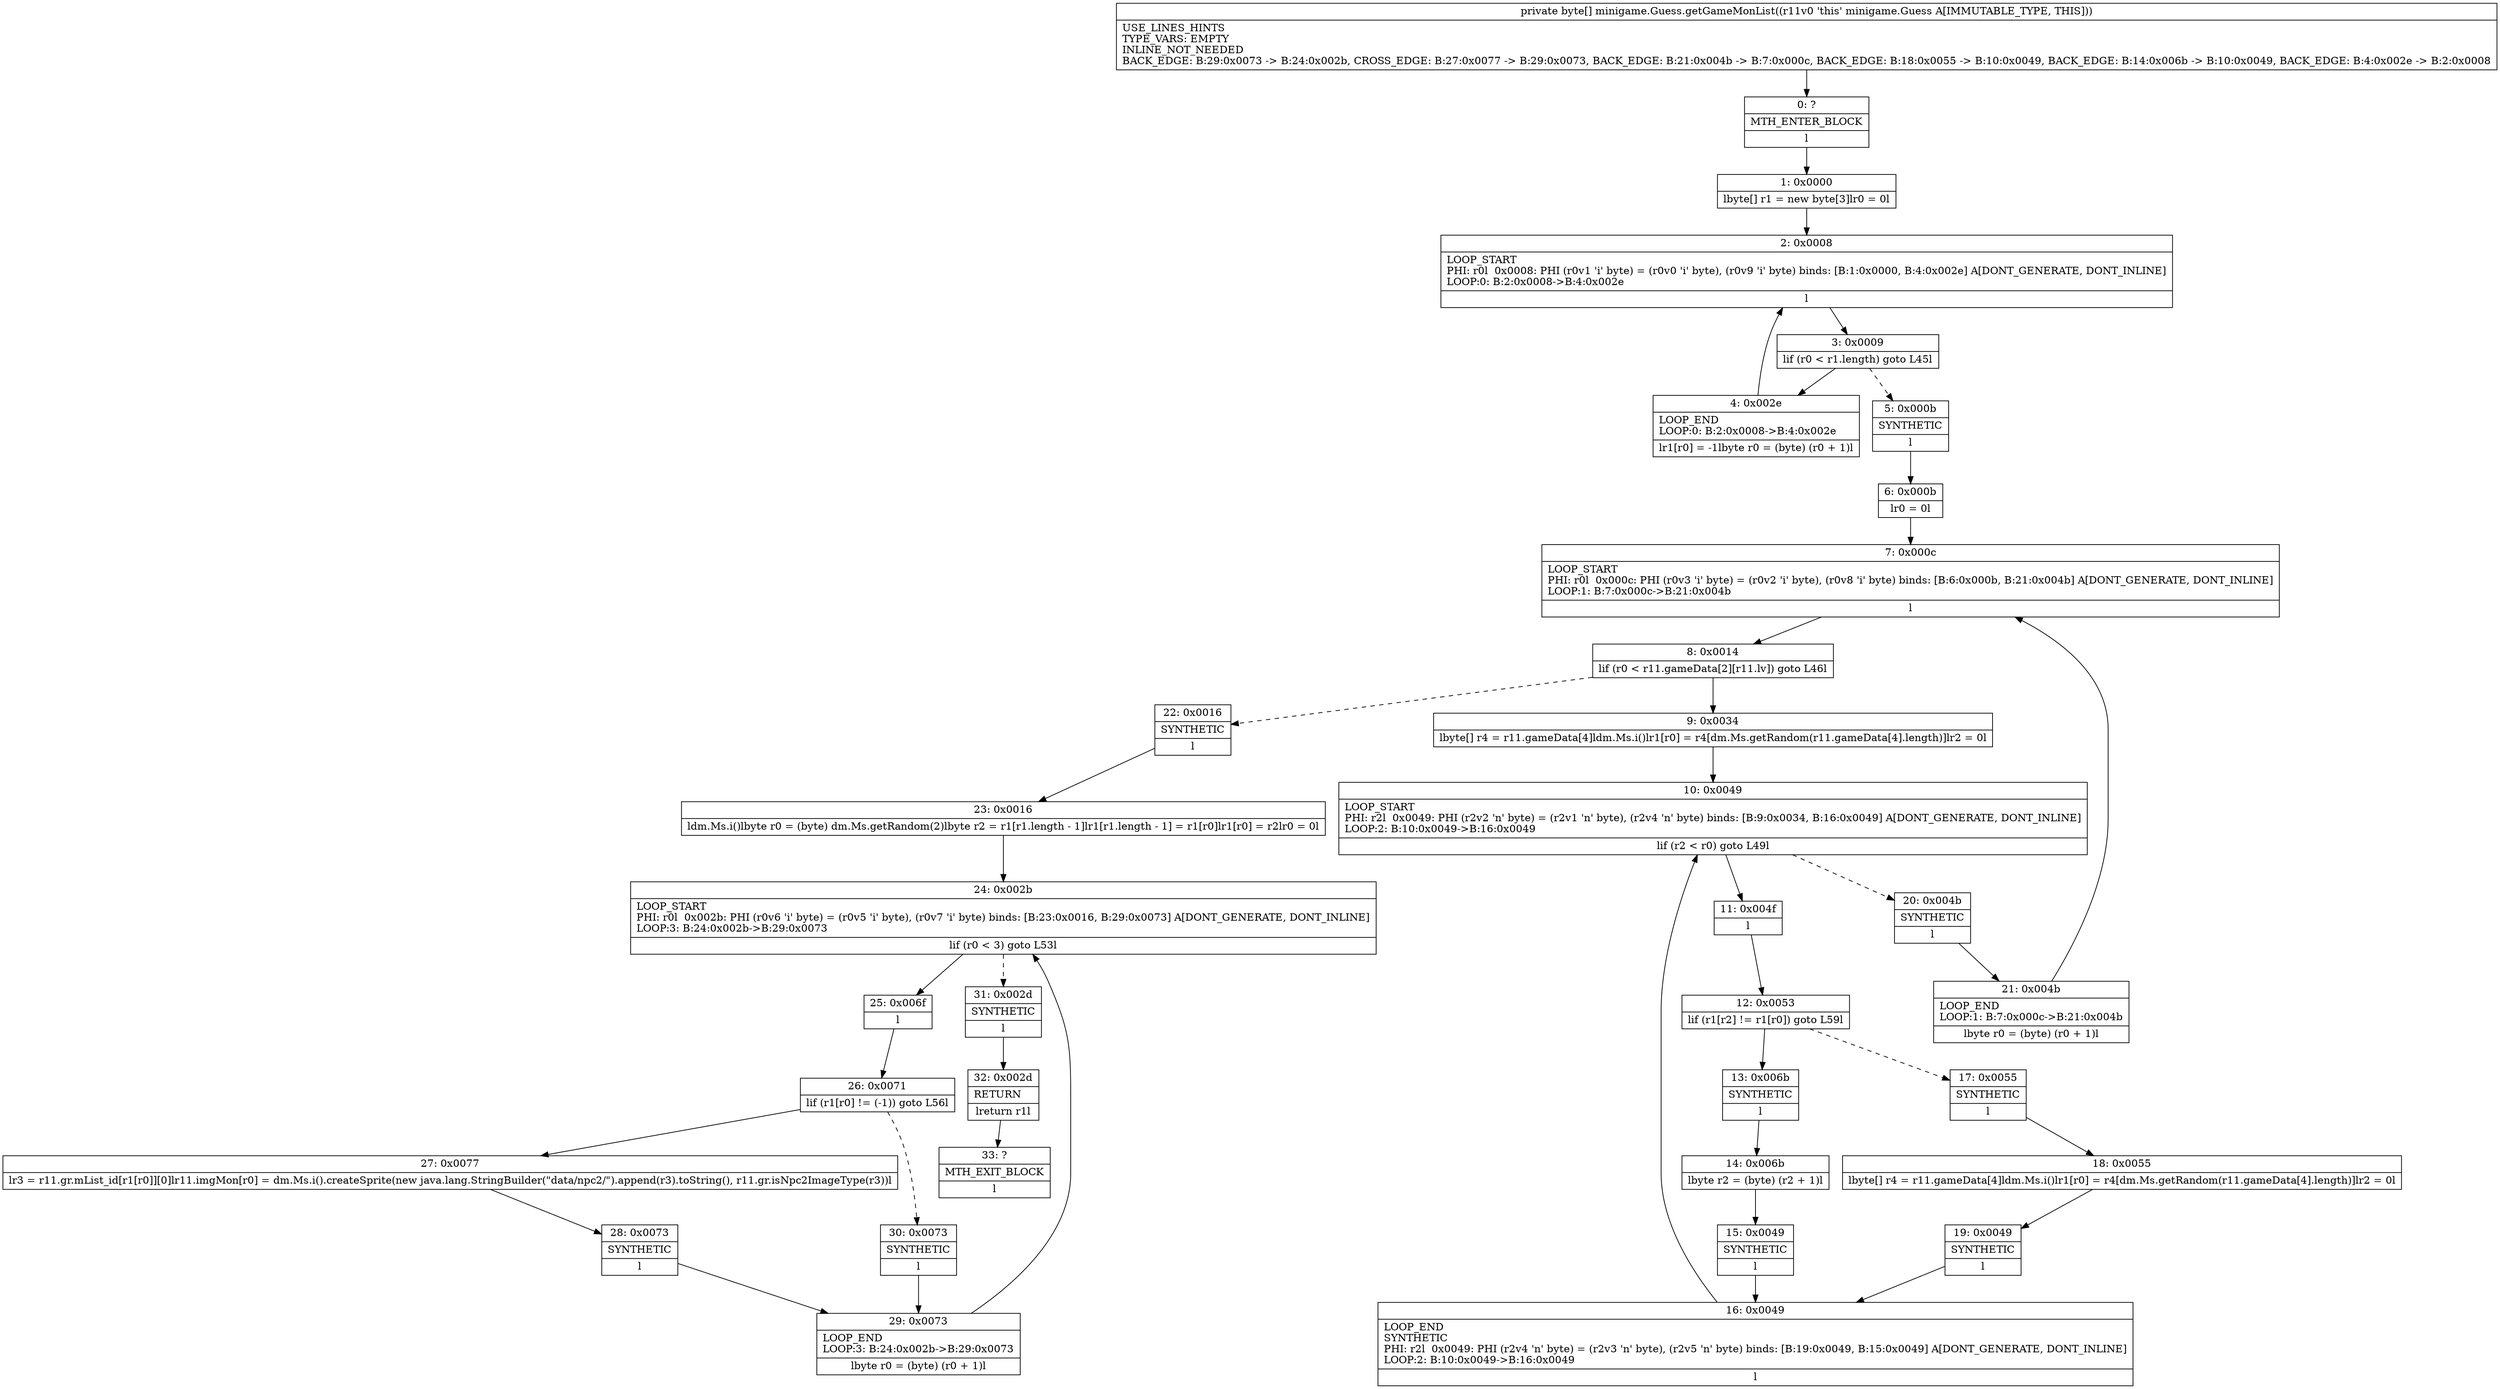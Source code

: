 digraph "CFG forminigame.Guess.getGameMonList()[B" {
Node_0 [shape=record,label="{0\:\ ?|MTH_ENTER_BLOCK\l|l}"];
Node_1 [shape=record,label="{1\:\ 0x0000|lbyte[] r1 = new byte[3]lr0 = 0l}"];
Node_2 [shape=record,label="{2\:\ 0x0008|LOOP_START\lPHI: r0l  0x0008: PHI (r0v1 'i' byte) = (r0v0 'i' byte), (r0v9 'i' byte) binds: [B:1:0x0000, B:4:0x002e] A[DONT_GENERATE, DONT_INLINE]\lLOOP:0: B:2:0x0008\-\>B:4:0x002e\l|l}"];
Node_3 [shape=record,label="{3\:\ 0x0009|lif (r0 \< r1.length) goto L45l}"];
Node_4 [shape=record,label="{4\:\ 0x002e|LOOP_END\lLOOP:0: B:2:0x0008\-\>B:4:0x002e\l|lr1[r0] = \-1lbyte r0 = (byte) (r0 + 1)l}"];
Node_5 [shape=record,label="{5\:\ 0x000b|SYNTHETIC\l|l}"];
Node_6 [shape=record,label="{6\:\ 0x000b|lr0 = 0l}"];
Node_7 [shape=record,label="{7\:\ 0x000c|LOOP_START\lPHI: r0l  0x000c: PHI (r0v3 'i' byte) = (r0v2 'i' byte), (r0v8 'i' byte) binds: [B:6:0x000b, B:21:0x004b] A[DONT_GENERATE, DONT_INLINE]\lLOOP:1: B:7:0x000c\-\>B:21:0x004b\l|l}"];
Node_8 [shape=record,label="{8\:\ 0x0014|lif (r0 \< r11.gameData[2][r11.lv]) goto L46l}"];
Node_9 [shape=record,label="{9\:\ 0x0034|lbyte[] r4 = r11.gameData[4]ldm.Ms.i()lr1[r0] = r4[dm.Ms.getRandom(r11.gameData[4].length)]lr2 = 0l}"];
Node_10 [shape=record,label="{10\:\ 0x0049|LOOP_START\lPHI: r2l  0x0049: PHI (r2v2 'n' byte) = (r2v1 'n' byte), (r2v4 'n' byte) binds: [B:9:0x0034, B:16:0x0049] A[DONT_GENERATE, DONT_INLINE]\lLOOP:2: B:10:0x0049\-\>B:16:0x0049\l|lif (r2 \< r0) goto L49l}"];
Node_11 [shape=record,label="{11\:\ 0x004f|l}"];
Node_12 [shape=record,label="{12\:\ 0x0053|lif (r1[r2] != r1[r0]) goto L59l}"];
Node_13 [shape=record,label="{13\:\ 0x006b|SYNTHETIC\l|l}"];
Node_14 [shape=record,label="{14\:\ 0x006b|lbyte r2 = (byte) (r2 + 1)l}"];
Node_15 [shape=record,label="{15\:\ 0x0049|SYNTHETIC\l|l}"];
Node_16 [shape=record,label="{16\:\ 0x0049|LOOP_END\lSYNTHETIC\lPHI: r2l  0x0049: PHI (r2v4 'n' byte) = (r2v3 'n' byte), (r2v5 'n' byte) binds: [B:19:0x0049, B:15:0x0049] A[DONT_GENERATE, DONT_INLINE]\lLOOP:2: B:10:0x0049\-\>B:16:0x0049\l|l}"];
Node_17 [shape=record,label="{17\:\ 0x0055|SYNTHETIC\l|l}"];
Node_18 [shape=record,label="{18\:\ 0x0055|lbyte[] r4 = r11.gameData[4]ldm.Ms.i()lr1[r0] = r4[dm.Ms.getRandom(r11.gameData[4].length)]lr2 = 0l}"];
Node_19 [shape=record,label="{19\:\ 0x0049|SYNTHETIC\l|l}"];
Node_20 [shape=record,label="{20\:\ 0x004b|SYNTHETIC\l|l}"];
Node_21 [shape=record,label="{21\:\ 0x004b|LOOP_END\lLOOP:1: B:7:0x000c\-\>B:21:0x004b\l|lbyte r0 = (byte) (r0 + 1)l}"];
Node_22 [shape=record,label="{22\:\ 0x0016|SYNTHETIC\l|l}"];
Node_23 [shape=record,label="{23\:\ 0x0016|ldm.Ms.i()lbyte r0 = (byte) dm.Ms.getRandom(2)lbyte r2 = r1[r1.length \- 1]lr1[r1.length \- 1] = r1[r0]lr1[r0] = r2lr0 = 0l}"];
Node_24 [shape=record,label="{24\:\ 0x002b|LOOP_START\lPHI: r0l  0x002b: PHI (r0v6 'i' byte) = (r0v5 'i' byte), (r0v7 'i' byte) binds: [B:23:0x0016, B:29:0x0073] A[DONT_GENERATE, DONT_INLINE]\lLOOP:3: B:24:0x002b\-\>B:29:0x0073\l|lif (r0 \< 3) goto L53l}"];
Node_25 [shape=record,label="{25\:\ 0x006f|l}"];
Node_26 [shape=record,label="{26\:\ 0x0071|lif (r1[r0] != (\-1)) goto L56l}"];
Node_27 [shape=record,label="{27\:\ 0x0077|lr3 = r11.gr.mList_id[r1[r0]][0]lr11.imgMon[r0] = dm.Ms.i().createSprite(new java.lang.StringBuilder(\"data\/npc2\/\").append(r3).toString(), r11.gr.isNpc2ImageType(r3))l}"];
Node_28 [shape=record,label="{28\:\ 0x0073|SYNTHETIC\l|l}"];
Node_29 [shape=record,label="{29\:\ 0x0073|LOOP_END\lLOOP:3: B:24:0x002b\-\>B:29:0x0073\l|lbyte r0 = (byte) (r0 + 1)l}"];
Node_30 [shape=record,label="{30\:\ 0x0073|SYNTHETIC\l|l}"];
Node_31 [shape=record,label="{31\:\ 0x002d|SYNTHETIC\l|l}"];
Node_32 [shape=record,label="{32\:\ 0x002d|RETURN\l|lreturn r1l}"];
Node_33 [shape=record,label="{33\:\ ?|MTH_EXIT_BLOCK\l|l}"];
MethodNode[shape=record,label="{private byte[] minigame.Guess.getGameMonList((r11v0 'this' minigame.Guess A[IMMUTABLE_TYPE, THIS]))  | USE_LINES_HINTS\lTYPE_VARS: EMPTY\lINLINE_NOT_NEEDED\lBACK_EDGE: B:29:0x0073 \-\> B:24:0x002b, CROSS_EDGE: B:27:0x0077 \-\> B:29:0x0073, BACK_EDGE: B:21:0x004b \-\> B:7:0x000c, BACK_EDGE: B:18:0x0055 \-\> B:10:0x0049, BACK_EDGE: B:14:0x006b \-\> B:10:0x0049, BACK_EDGE: B:4:0x002e \-\> B:2:0x0008\l}"];
MethodNode -> Node_0;
Node_0 -> Node_1;
Node_1 -> Node_2;
Node_2 -> Node_3;
Node_3 -> Node_4;
Node_3 -> Node_5[style=dashed];
Node_4 -> Node_2;
Node_5 -> Node_6;
Node_6 -> Node_7;
Node_7 -> Node_8;
Node_8 -> Node_9;
Node_8 -> Node_22[style=dashed];
Node_9 -> Node_10;
Node_10 -> Node_11;
Node_10 -> Node_20[style=dashed];
Node_11 -> Node_12;
Node_12 -> Node_13;
Node_12 -> Node_17[style=dashed];
Node_13 -> Node_14;
Node_14 -> Node_15;
Node_15 -> Node_16;
Node_16 -> Node_10;
Node_17 -> Node_18;
Node_18 -> Node_19;
Node_19 -> Node_16;
Node_20 -> Node_21;
Node_21 -> Node_7;
Node_22 -> Node_23;
Node_23 -> Node_24;
Node_24 -> Node_25;
Node_24 -> Node_31[style=dashed];
Node_25 -> Node_26;
Node_26 -> Node_27;
Node_26 -> Node_30[style=dashed];
Node_27 -> Node_28;
Node_28 -> Node_29;
Node_29 -> Node_24;
Node_30 -> Node_29;
Node_31 -> Node_32;
Node_32 -> Node_33;
}

